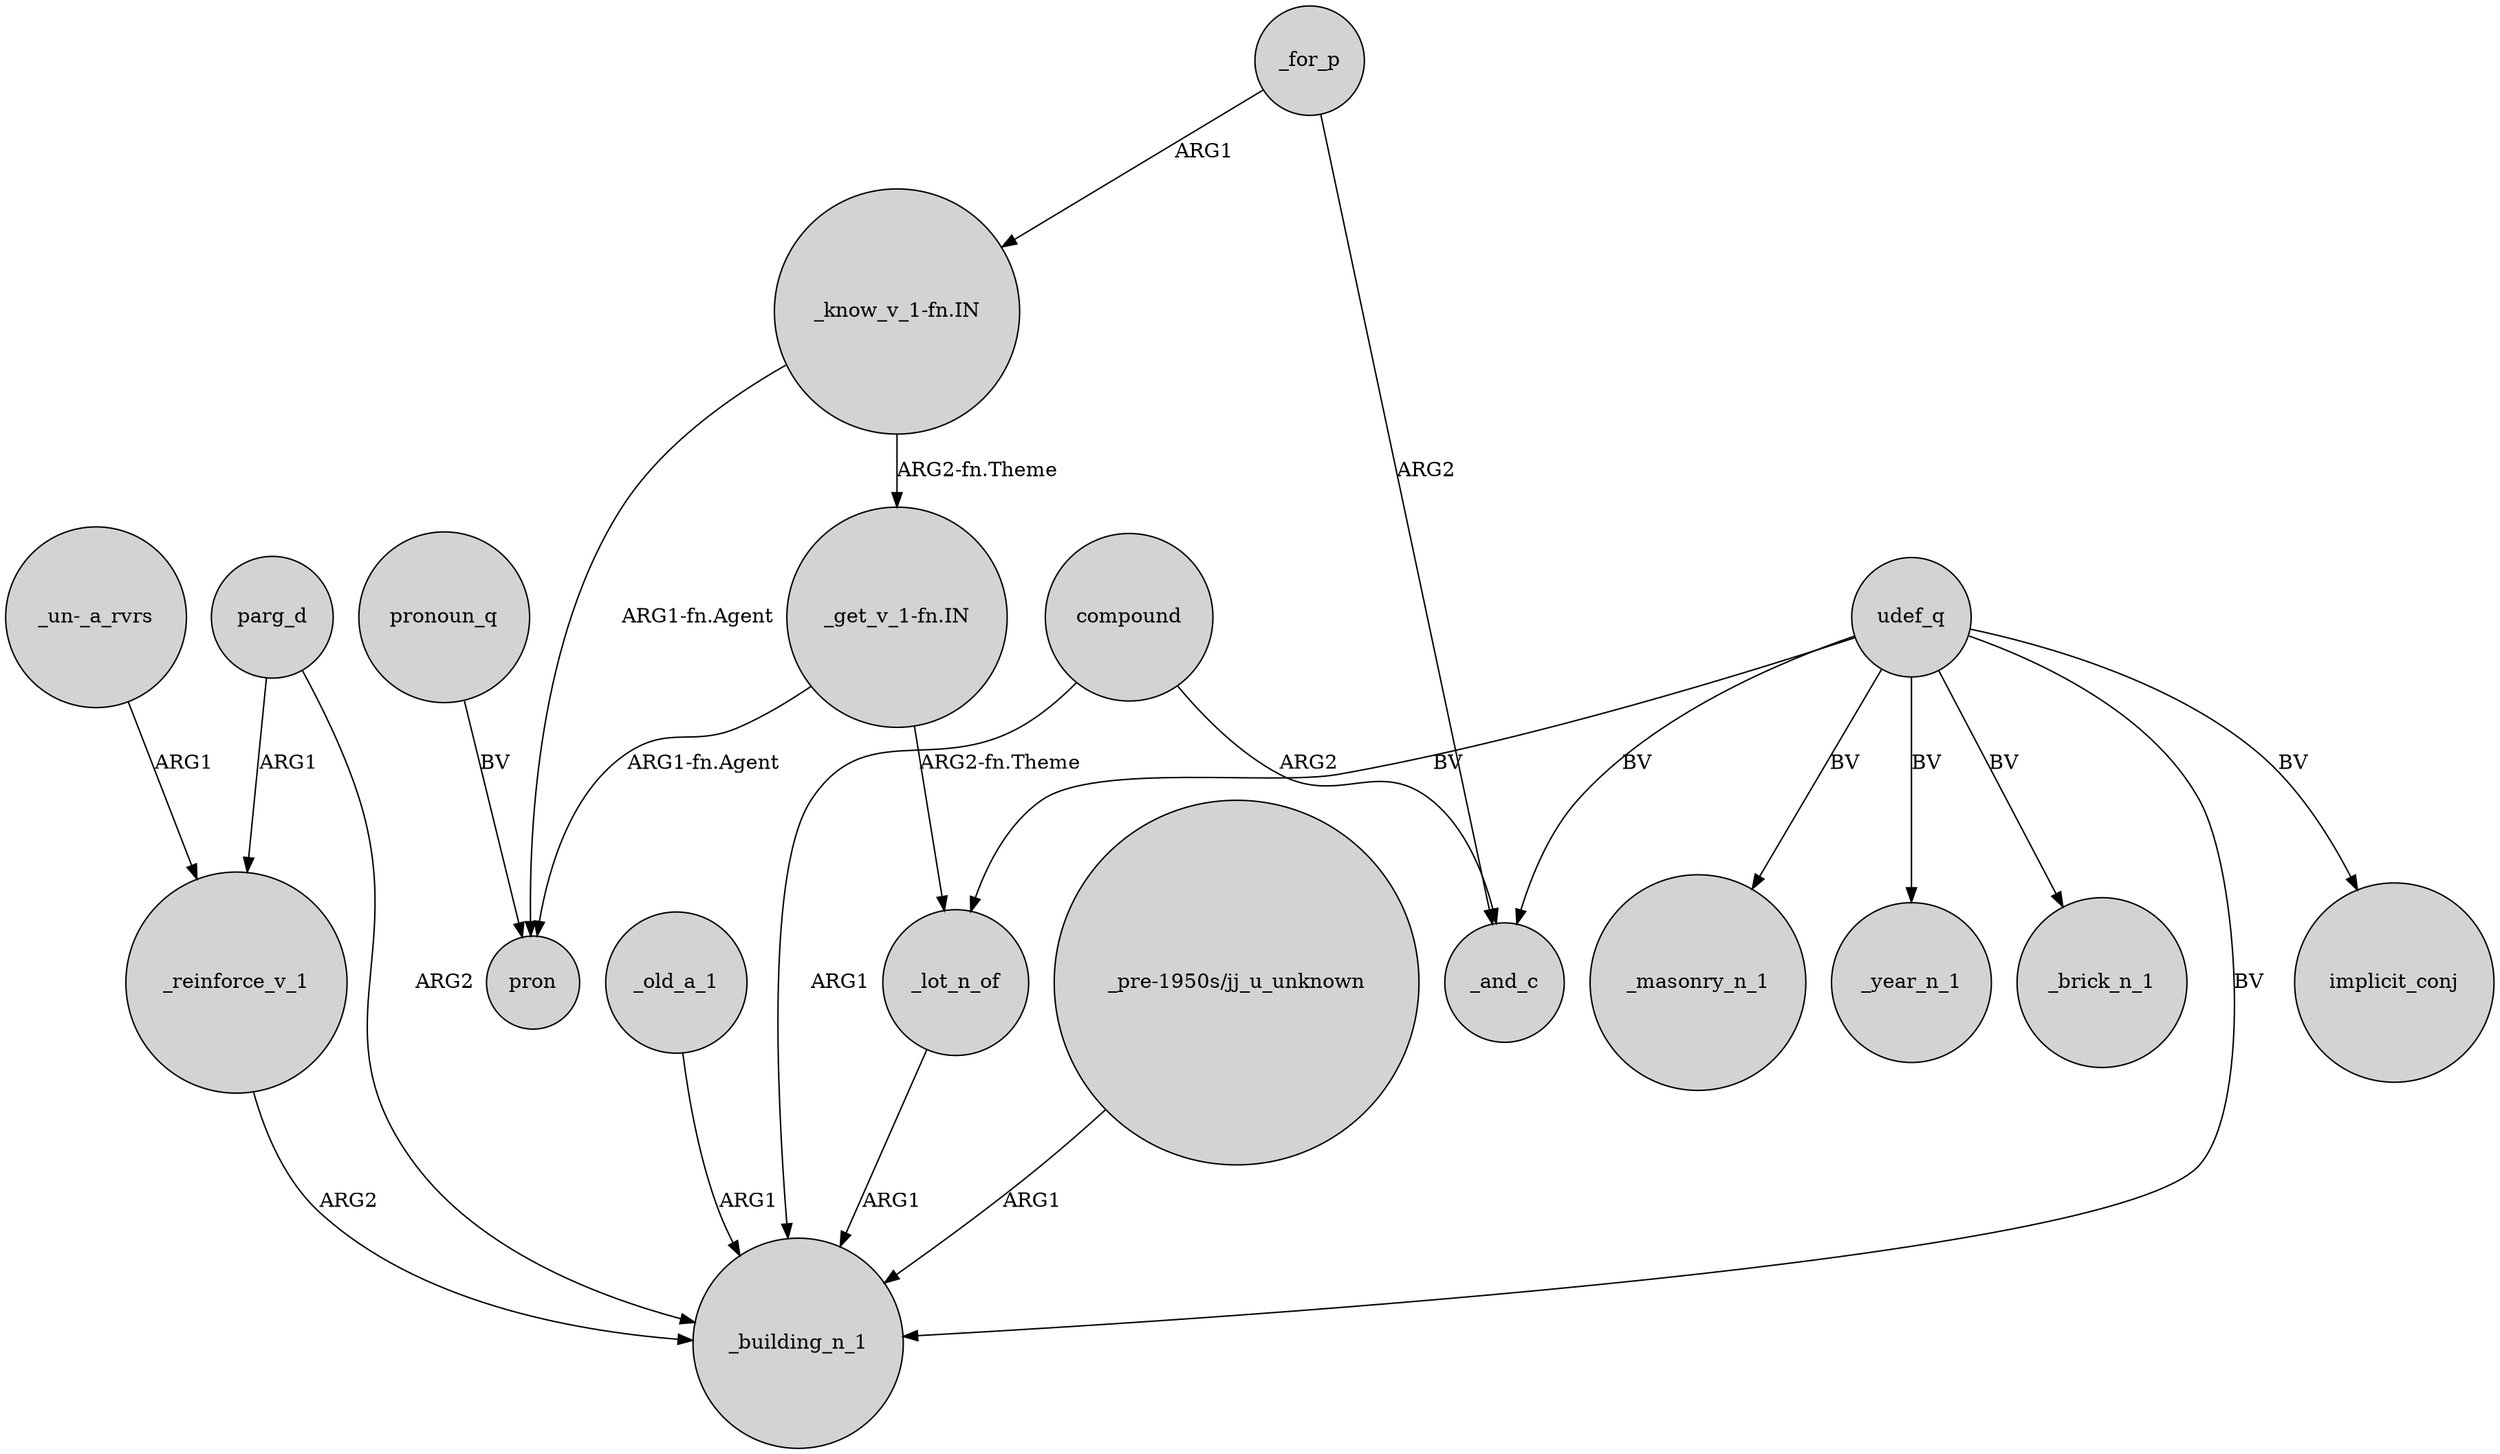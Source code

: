 digraph {
	node [shape=circle style=filled]
	parg_d -> _reinforce_v_1 [label=ARG1]
	udef_q -> _building_n_1 [label=BV]
	_reinforce_v_1 -> _building_n_1 [label=ARG2]
	_old_a_1 -> _building_n_1 [label=ARG1]
	parg_d -> _building_n_1 [label=ARG2]
	udef_q -> _brick_n_1 [label=BV]
	udef_q -> _lot_n_of [label=BV]
	_for_p -> _and_c [label=ARG2]
	"_know_v_1-fn.IN" -> pron [label="ARG1-fn.Agent"]
	_lot_n_of -> _building_n_1 [label=ARG1]
	compound -> _building_n_1 [label=ARG1]
	udef_q -> implicit_conj [label=BV]
	pronoun_q -> pron [label=BV]
	"_get_v_1-fn.IN" -> _lot_n_of [label="ARG2-fn.Theme"]
	compound -> _and_c [label=ARG2]
	udef_q -> _masonry_n_1 [label=BV]
	"_get_v_1-fn.IN" -> pron [label="ARG1-fn.Agent"]
	"_pre-1950s/jj_u_unknown" -> _building_n_1 [label=ARG1]
	udef_q -> _year_n_1 [label=BV]
	_for_p -> "_know_v_1-fn.IN" [label=ARG1]
	"_un-_a_rvrs" -> _reinforce_v_1 [label=ARG1]
	udef_q -> _and_c [label=BV]
	"_know_v_1-fn.IN" -> "_get_v_1-fn.IN" [label="ARG2-fn.Theme"]
}
